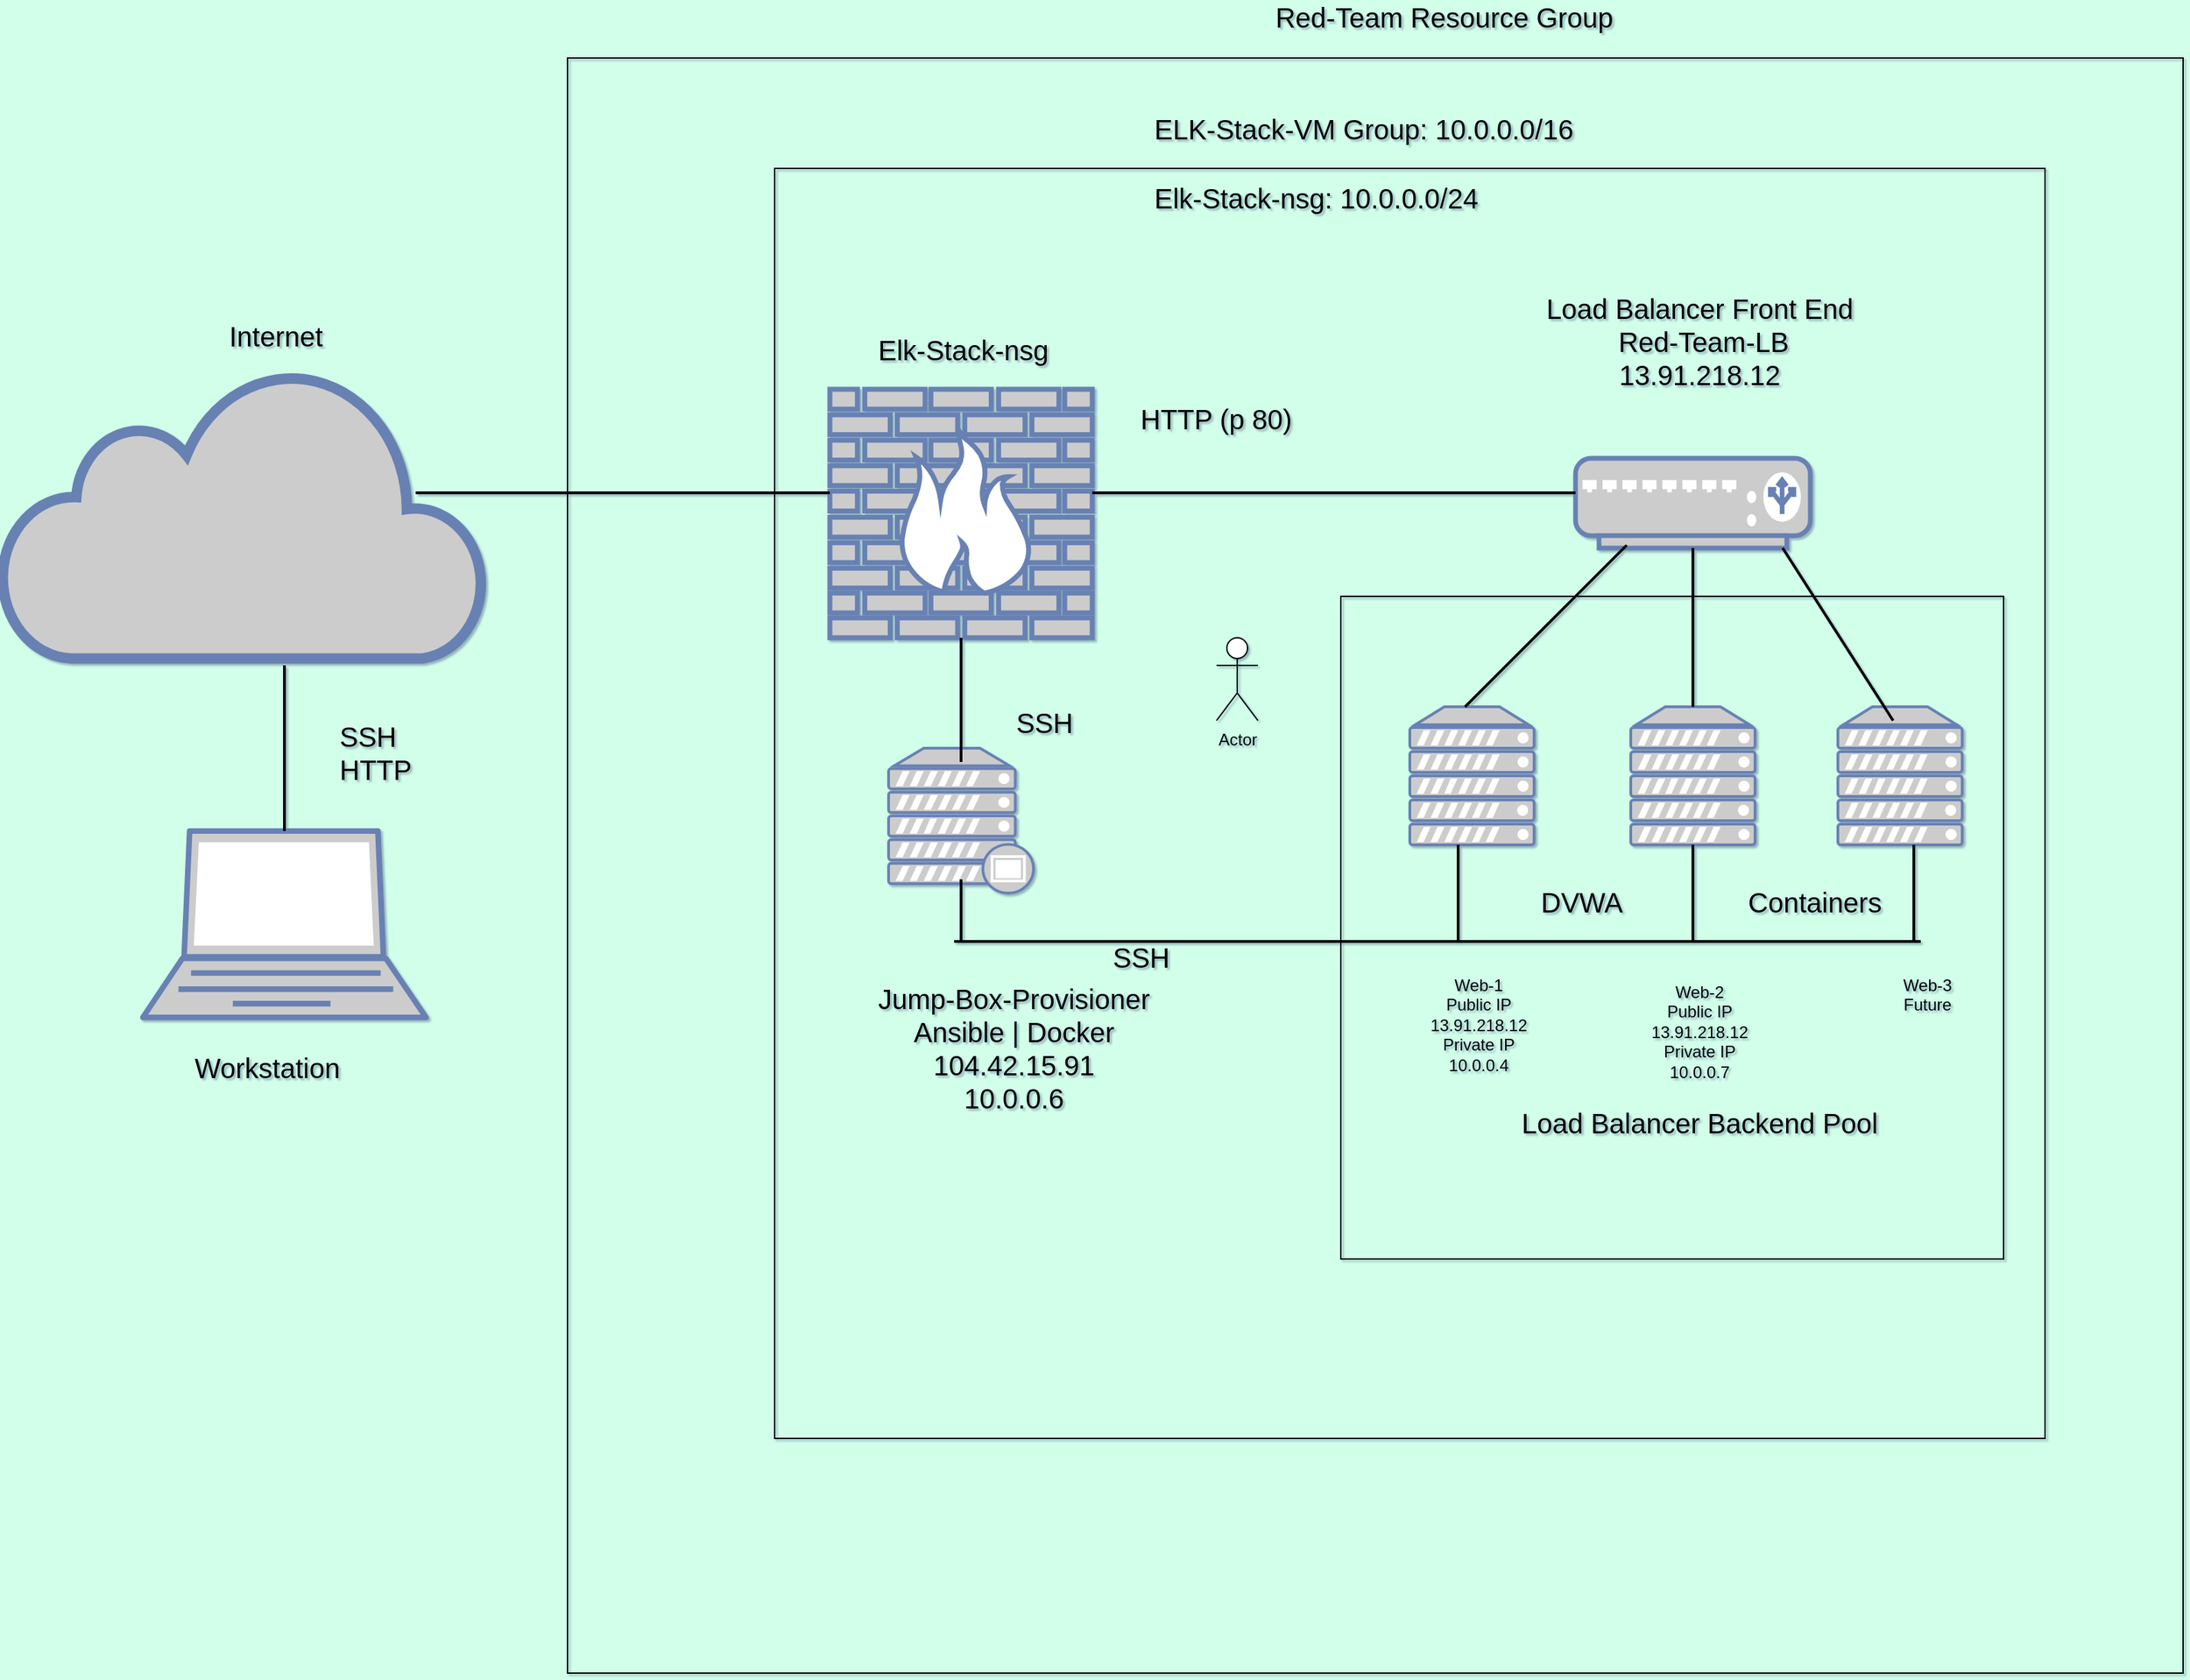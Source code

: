 <mxfile version="14.9.2" type="google"><diagram id="yhGibZ9m6UBnhImf2QLS" name="Page-1"><mxGraphModel dx="1052" dy="1069" grid="1" gridSize="10" guides="1" tooltips="1" connect="1" arrows="1" fold="1" page="1" pageScale="1" pageWidth="850" pageHeight="1100" background="#D1FFEA" math="0" shadow="1"><root><mxCell id="0"/><mxCell id="1" parent="0"/><mxCell id="kdMKXbGkwGxZgB131Y6c-1" value="" style="whiteSpace=wrap;html=1;aspect=fixed;fillColor=none;" parent="1" vertex="1"><mxGeometry x="1320" y="90" width="1170" height="1170" as="geometry"/></mxCell><mxCell id="kdMKXbGkwGxZgB131Y6c-2" value="&lt;font style=&quot;font-size: 20px&quot;&gt;Red-Team Resource Group&lt;/font&gt;" style="text;html=1;strokeColor=none;fillColor=none;align=center;verticalAlign=middle;whiteSpace=wrap;rounded=0;" parent="1" vertex="1"><mxGeometry x="1800" y="50" width="310" height="20" as="geometry"/></mxCell><mxCell id="kdMKXbGkwGxZgB131Y6c-3" value="" style="whiteSpace=wrap;html=1;aspect=fixed;fillColor=none;" parent="1" vertex="1"><mxGeometry x="1470" y="170" width="920" height="920" as="geometry"/></mxCell><mxCell id="kdMKXbGkwGxZgB131Y6c-4" value="&lt;font style=&quot;font-size: 20px&quot;&gt;ELK-Stack-VM Group: 10.0.0.0/16&lt;/font&gt;" style="text;html=1;strokeColor=none;fillColor=none;spacing=5;spacingTop=-20;whiteSpace=wrap;overflow=hidden;rounded=0;" parent="1" vertex="1"><mxGeometry x="1740" y="140" width="330" height="30" as="geometry"/></mxCell><mxCell id="kdMKXbGkwGxZgB131Y6c-6" value="&lt;font style=&quot;font-size: 20px&quot;&gt;Elk-Stack-nsg: 10.0.0.0/24&lt;/font&gt;" style="text;html=1;strokeColor=none;fillColor=none;spacing=5;spacingTop=-20;whiteSpace=wrap;overflow=hidden;rounded=0;" parent="1" vertex="1"><mxGeometry x="1740" y="190" width="330" height="30" as="geometry"/></mxCell><mxCell id="kdMKXbGkwGxZgB131Y6c-7" value="" style="fontColor=#0066CC;verticalAlign=top;verticalLabelPosition=bottom;labelPosition=center;align=center;html=1;outlineConnect=0;fillColor=#CCCCCC;strokeColor=#6881B3;gradientColor=none;gradientDirection=north;strokeWidth=2;shape=mxgraph.networks.firewall;" parent="1" vertex="1"><mxGeometry x="1510" y="330" width="190" height="180" as="geometry"/></mxCell><mxCell id="kdMKXbGkwGxZgB131Y6c-8" value="&lt;font style=&quot;font-size: 20px&quot;&gt;Elk-Stack-nsg&lt;/font&gt;" style="text;html=1;strokeColor=none;fillColor=none;spacing=5;spacingTop=-20;whiteSpace=wrap;overflow=hidden;rounded=0;strokeWidth=1;" parent="1" vertex="1"><mxGeometry x="1540" y="300" width="210" height="20" as="geometry"/></mxCell><mxCell id="kdMKXbGkwGxZgB131Y6c-9" value="" style="html=1;outlineConnect=0;fillColor=#CCCCCC;strokeColor=#6881B3;gradientColor=none;gradientDirection=north;strokeWidth=2;shape=mxgraph.networks.cloud;fontColor=#ffffff;" parent="1" vertex="1"><mxGeometry x="910" y="315" width="350" height="210" as="geometry"/></mxCell><mxCell id="kdMKXbGkwGxZgB131Y6c-10" value="&lt;font style=&quot;font-size: 20px&quot;&gt;Internet&lt;/font&gt;" style="text;html=1;strokeColor=none;fillColor=none;spacing=5;spacingTop=-20;whiteSpace=wrap;overflow=hidden;rounded=0;strokeWidth=1;" parent="1" vertex="1"><mxGeometry x="1070" y="290" width="90" height="60" as="geometry"/></mxCell><mxCell id="TilPPm2PleBy6eMqX02t-1" value="" style="fontColor=#0066CC;verticalAlign=top;verticalLabelPosition=bottom;labelPosition=center;align=center;html=1;outlineConnect=0;fillColor=#CCCCCC;strokeColor=#6881B3;gradientColor=none;gradientDirection=north;strokeWidth=2;shape=mxgraph.networks.laptop;" parent="1" vertex="1"><mxGeometry x="1012.5" y="650" width="205" height="135" as="geometry"/></mxCell><mxCell id="TilPPm2PleBy6eMqX02t-2" value="&lt;font style=&quot;font-size: 20px&quot;&gt;Workstation&lt;/font&gt;" style="text;html=1;strokeColor=none;fillColor=none;spacing=5;spacingTop=-20;whiteSpace=wrap;overflow=hidden;rounded=0;strokeWidth=1;" parent="1" vertex="1"><mxGeometry x="1045" y="820" width="140" height="10" as="geometry"/></mxCell><mxCell id="TilPPm2PleBy6eMqX02t-3" value="&lt;div style=&quot;font-size: 20px&quot;&gt;&lt;font style=&quot;font-size: 20px&quot;&gt;SSH&lt;/font&gt;&lt;/div&gt;&lt;div style=&quot;font-size: 20px&quot;&gt;&lt;font style=&quot;font-size: 20px&quot;&gt;HTTP&lt;br&gt;&lt;/font&gt;&lt;/div&gt;" style="text;html=1;strokeColor=none;fillColor=none;spacing=5;spacingTop=-20;whiteSpace=wrap;overflow=hidden;rounded=0;strokeWidth=1;" parent="1" vertex="1"><mxGeometry x="1150" y="580" width="80" height="40" as="geometry"/></mxCell><mxCell id="TilPPm2PleBy6eMqX02t-6" value="" style="fontColor=#0066CC;verticalAlign=top;verticalLabelPosition=bottom;labelPosition=center;align=center;html=1;outlineConnect=0;fillColor=#CCCCCC;strokeColor=#6881B3;gradientColor=none;gradientDirection=north;strokeWidth=2;shape=mxgraph.networks.proxy_server;" parent="1" vertex="1"><mxGeometry x="1552.5" y="590" width="105" height="105" as="geometry"/></mxCell><mxCell id="TilPPm2PleBy6eMqX02t-7" value="" style="fontColor=#0066CC;verticalAlign=top;verticalLabelPosition=bottom;labelPosition=center;align=center;html=1;outlineConnect=0;fillColor=#CCCCCC;strokeColor=#6881B3;gradientColor=none;gradientDirection=north;strokeWidth=2;shape=mxgraph.networks.load_balancer;" parent="1" vertex="1"><mxGeometry x="2050" y="380" width="170" height="65" as="geometry"/></mxCell><mxCell id="TilPPm2PleBy6eMqX02t-8" value="&lt;font style=&quot;font-size: 20px&quot;&gt;SSH&lt;/font&gt;" style="text;html=1;strokeColor=none;fillColor=none;spacing=5;spacingTop=-20;whiteSpace=wrap;overflow=hidden;rounded=0;strokeWidth=1;" parent="1" vertex="1"><mxGeometry x="1640" y="570" width="210" height="10" as="geometry"/></mxCell><mxCell id="TilPPm2PleBy6eMqX02t-10" value="&lt;div style=&quot;font-size: 20px&quot;&gt;&lt;font style=&quot;font-size: 20px&quot;&gt;Jump-Box-Provisioner&lt;br&gt;&lt;/font&gt;&lt;/div&gt;&lt;div style=&quot;font-size: 20px&quot; align=&quot;center&quot;&gt;&lt;font style=&quot;font-size: 20px&quot;&gt;Ansible | Docker&lt;br&gt;&lt;/font&gt;&lt;/div&gt;&lt;div align=&quot;center&quot;&gt;&lt;font style=&quot;font-size: 20px&quot;&gt;104.42.15.91&lt;/font&gt;&lt;/div&gt;&lt;div style=&quot;font-size: 20px&quot; align=&quot;center&quot;&gt;&lt;font style=&quot;font-size: 20px&quot;&gt;10.0.0.6&lt;br&gt;&lt;/font&gt;&lt;/div&gt;&lt;div style=&quot;font-size: 20px&quot; align=&quot;center&quot;&gt;&lt;font style=&quot;font-size: 20px&quot;&gt;&lt;br&gt;&lt;/font&gt;&lt;/div&gt;" style="text;html=1;strokeColor=none;fillColor=none;spacing=5;spacingTop=-20;whiteSpace=wrap;overflow=hidden;rounded=0;strokeWidth=1;" parent="1" vertex="1"><mxGeometry x="1540" y="770" width="210" height="90" as="geometry"/></mxCell><mxCell id="TilPPm2PleBy6eMqX02t-11" value="&lt;font style=&quot;font-size: 20px&quot;&gt;SSH&lt;/font&gt;" style="text;html=1;strokeColor=none;fillColor=none;spacing=5;spacingTop=-20;whiteSpace=wrap;overflow=hidden;rounded=0;strokeWidth=1;" parent="1" vertex="1"><mxGeometry x="1710" y="740" width="210" height="10" as="geometry"/></mxCell><mxCell id="TilPPm2PleBy6eMqX02t-12" value="&lt;font style=&quot;font-size: 20px&quot;&gt;HTTP (p 80)&lt;/font&gt;" style="text;html=1;strokeColor=none;fillColor=none;spacing=5;spacingTop=-20;whiteSpace=wrap;overflow=hidden;rounded=0;strokeWidth=1;" parent="1" vertex="1"><mxGeometry x="1730" y="350" width="210" height="30" as="geometry"/></mxCell><mxCell id="TilPPm2PleBy6eMqX02t-13" value="&lt;div style=&quot;font-size: 20px&quot; align=&quot;center&quot;&gt;&lt;font style=&quot;font-size: 20px&quot;&gt;Load Balancer Front End&lt;br&gt;&lt;/font&gt;&lt;/div&gt;&lt;div style=&quot;font-size: 20px&quot; align=&quot;center&quot;&gt;&lt;font style=&quot;font-size: 20px&quot;&gt;&amp;nbsp;Red-Team-LB&lt;br&gt;&lt;/font&gt;&lt;/div&gt;&lt;div style=&quot;font-size: 20px&quot; align=&quot;center&quot;&gt;13.91.218.12&lt;br&gt;&lt;/div&gt;" style="text;html=1;strokeColor=none;fillColor=none;spacing=5;spacingTop=-20;whiteSpace=wrap;overflow=hidden;rounded=0;strokeWidth=1;align=center;" parent="1" vertex="1"><mxGeometry x="1990" y="270" width="300" height="70" as="geometry"/></mxCell><mxCell id="TilPPm2PleBy6eMqX02t-15" value="" style="fontColor=#0066CC;verticalAlign=top;verticalLabelPosition=bottom;labelPosition=center;align=center;html=1;outlineConnect=0;fillColor=#CCCCCC;strokeColor=#6881B3;gradientColor=none;gradientDirection=north;strokeWidth=2;shape=mxgraph.networks.server;" parent="1" vertex="1"><mxGeometry x="2240" y="560" width="90" height="100" as="geometry"/></mxCell><mxCell id="TilPPm2PleBy6eMqX02t-16" value="" style="fontColor=#0066CC;verticalAlign=top;verticalLabelPosition=bottom;labelPosition=center;align=center;html=1;outlineConnect=0;fillColor=#CCCCCC;strokeColor=#6881B3;gradientColor=none;gradientDirection=north;strokeWidth=2;shape=mxgraph.networks.server;" parent="1" vertex="1"><mxGeometry x="2090" y="560" width="90" height="100" as="geometry"/></mxCell><mxCell id="TilPPm2PleBy6eMqX02t-17" value="" style="fontColor=#0066CC;verticalAlign=top;verticalLabelPosition=bottom;labelPosition=center;align=center;html=1;outlineConnect=0;fillColor=#CCCCCC;strokeColor=#6881B3;gradientColor=none;gradientDirection=north;strokeWidth=2;shape=mxgraph.networks.server;" parent="1" vertex="1"><mxGeometry x="1930" y="560" width="90" height="100" as="geometry"/></mxCell><mxCell id="TilPPm2PleBy6eMqX02t-18" value="" style="whiteSpace=wrap;html=1;aspect=fixed;fillColor=none;" parent="1" vertex="1"><mxGeometry x="1880" y="480" width="480" height="480" as="geometry"/></mxCell><mxCell id="TilPPm2PleBy6eMqX02t-19" value="&lt;font style=&quot;font-size: 20px&quot;&gt;Containers&lt;/font&gt;" style="text;html=1;strokeColor=none;fillColor=none;spacing=5;spacingTop=-20;whiteSpace=wrap;overflow=hidden;rounded=0;strokeWidth=1;" parent="1" vertex="1"><mxGeometry x="2170" y="700" width="210" height="10" as="geometry"/></mxCell><mxCell id="TilPPm2PleBy6eMqX02t-20" value="&lt;font style=&quot;font-size: 20px&quot;&gt;DVWA&lt;/font&gt;" style="text;html=1;strokeColor=none;fillColor=none;spacing=5;spacingTop=-20;whiteSpace=wrap;overflow=hidden;rounded=0;strokeWidth=1;" parent="1" vertex="1"><mxGeometry x="2020" y="700" width="210" height="10" as="geometry"/></mxCell><mxCell id="TilPPm2PleBy6eMqX02t-21" value="&lt;div&gt;Web-1&lt;/div&gt;&lt;div&gt;Public IP&lt;br&gt;&lt;/div&gt;&lt;div&gt;13.91.218.12&lt;/div&gt;&lt;div&gt;Private IP&lt;br&gt;&lt;/div&gt;&lt;div&gt;10.0.0.4&lt;br&gt;&lt;/div&gt;" style="text;html=1;strokeColor=none;fillColor=none;spacing=5;spacingTop=-20;whiteSpace=wrap;overflow=hidden;rounded=0;strokeWidth=1;align=center;" parent="1" vertex="1"><mxGeometry x="1930" y="765" width="100" height="75" as="geometry"/></mxCell><mxCell id="TilPPm2PleBy6eMqX02t-23" value="&lt;font style=&quot;font-size: 20px&quot;&gt;Load Balancer Backend Pool&lt;/font&gt;" style="text;html=1;strokeColor=none;fillColor=none;spacing=5;spacingTop=-20;whiteSpace=wrap;overflow=hidden;rounded=0;strokeWidth=1;align=center;" parent="1" vertex="1"><mxGeometry x="1985" y="860" width="310" height="15" as="geometry"/></mxCell><mxCell id="TilPPm2PleBy6eMqX02t-24" value="&lt;div&gt;Web-3&lt;/div&gt;&lt;div&gt;Future&lt;br&gt;&lt;/div&gt;" style="text;html=1;strokeColor=none;fillColor=none;spacing=5;spacingTop=-20;whiteSpace=wrap;overflow=hidden;rounded=0;strokeWidth=1;align=center;" parent="1" vertex="1"><mxGeometry x="2270" y="765" width="70" height="55" as="geometry"/></mxCell><mxCell id="TilPPm2PleBy6eMqX02t-29" value="" style="line;strokeWidth=2;html=1;fillColor=none;" parent="1" vertex="1"><mxGeometry x="1960" y="725" width="340" height="10" as="geometry"/></mxCell><mxCell id="TilPPm2PleBy6eMqX02t-32" value="" style="line;strokeWidth=2;direction=south;html=1;fillColor=none;" parent="1" vertex="1"><mxGeometry x="1960" y="660" width="10" height="70" as="geometry"/></mxCell><mxCell id="TilPPm2PleBy6eMqX02t-33" value="" style="line;strokeWidth=2;direction=south;html=1;fillColor=none;" parent="1" vertex="1"><mxGeometry x="2290" y="660" width="10" height="70" as="geometry"/></mxCell><mxCell id="TilPPm2PleBy6eMqX02t-34" value="" style="line;strokeWidth=2;direction=south;html=1;fillColor=none;" parent="1" vertex="1"><mxGeometry x="2130" y="660" width="10" height="70" as="geometry"/></mxCell><mxCell id="TilPPm2PleBy6eMqX02t-35" value="" style="line;strokeWidth=2;direction=south;html=1;fillColor=none;" parent="1" vertex="1"><mxGeometry x="1110" y="530" width="10" height="120" as="geometry"/></mxCell><mxCell id="TilPPm2PleBy6eMqX02t-36" value="" style="line;strokeWidth=2;html=1;fillColor=none;" parent="1" vertex="1"><mxGeometry x="1210" y="400" width="300" height="10" as="geometry"/></mxCell><mxCell id="TilPPm2PleBy6eMqX02t-37" value="" style="line;strokeWidth=2;html=1;fillColor=none;" parent="1" vertex="1"><mxGeometry x="1700" y="400" width="350" height="10" as="geometry"/></mxCell><mxCell id="TilPPm2PleBy6eMqX02t-38" value="" style="line;strokeWidth=2;direction=south;html=1;fillColor=none;" parent="1" vertex="1"><mxGeometry x="1600" y="510" width="10" height="90" as="geometry"/></mxCell><mxCell id="TilPPm2PleBy6eMqX02t-39" value="" style="line;strokeWidth=2;direction=south;html=1;fillColor=none;" parent="1" vertex="1"><mxGeometry x="1600" y="685" width="10" height="45" as="geometry"/></mxCell><mxCell id="TilPPm2PleBy6eMqX02t-40" value="" style="line;strokeWidth=2;html=1;fillColor=none;" parent="1" vertex="1"><mxGeometry x="1600" y="695" width="380" height="70" as="geometry"/></mxCell><mxCell id="TilPPm2PleBy6eMqX02t-45" value="" style="line;strokeWidth=2;direction=south;html=1;fillColor=none;" parent="1" vertex="1"><mxGeometry x="2130" y="445" width="10" height="115" as="geometry"/></mxCell><mxCell id="TilPPm2PleBy6eMqX02t-46" value="" style="endArrow=none;html=1;strokeWidth=2;" parent="1" edge="1"><mxGeometry width="50" height="50" relative="1" as="geometry"><mxPoint x="1970" y="560" as="sourcePoint"/><mxPoint x="2020" y="510" as="targetPoint"/><Array as="points"><mxPoint x="2090" y="440"/></Array></mxGeometry></mxCell><mxCell id="TilPPm2PleBy6eMqX02t-47" value="" style="endArrow=none;html=1;endSize=10;startSize=10;strokeWidth=2;" parent="1" edge="1"><mxGeometry width="50" height="50" relative="1" as="geometry"><mxPoint x="2280" y="570" as="sourcePoint"/><mxPoint x="2200" y="445" as="targetPoint"/><Array as="points"><mxPoint x="2280" y="570"/></Array></mxGeometry></mxCell><mxCell id="Nk17aqn_Kapgnbi_PbMJ-1" value="&lt;div&gt;Web-2&lt;br&gt;&lt;/div&gt;&lt;div&gt;Public IP&lt;/div&gt;&lt;div&gt;13.91.218.12&lt;/div&gt;&lt;div&gt;Private IP&lt;br&gt;&lt;/div&gt;&lt;div&gt;10.0.0.7&lt;br&gt;&lt;/div&gt;" style="text;html=1;strokeColor=none;fillColor=none;spacing=5;spacingTop=-20;whiteSpace=wrap;overflow=hidden;rounded=0;strokeWidth=1;align=center;" vertex="1" parent="1"><mxGeometry x="2090" y="770" width="100" height="75" as="geometry"/></mxCell><mxCell id="Nk17aqn_Kapgnbi_PbMJ-3" value="Actor" style="shape=umlActor;verticalLabelPosition=bottom;verticalAlign=top;html=1;" vertex="1" parent="1"><mxGeometry x="1790" y="510" width="30" height="60" as="geometry"/></mxCell></root></mxGraphModel></diagram></mxfile>